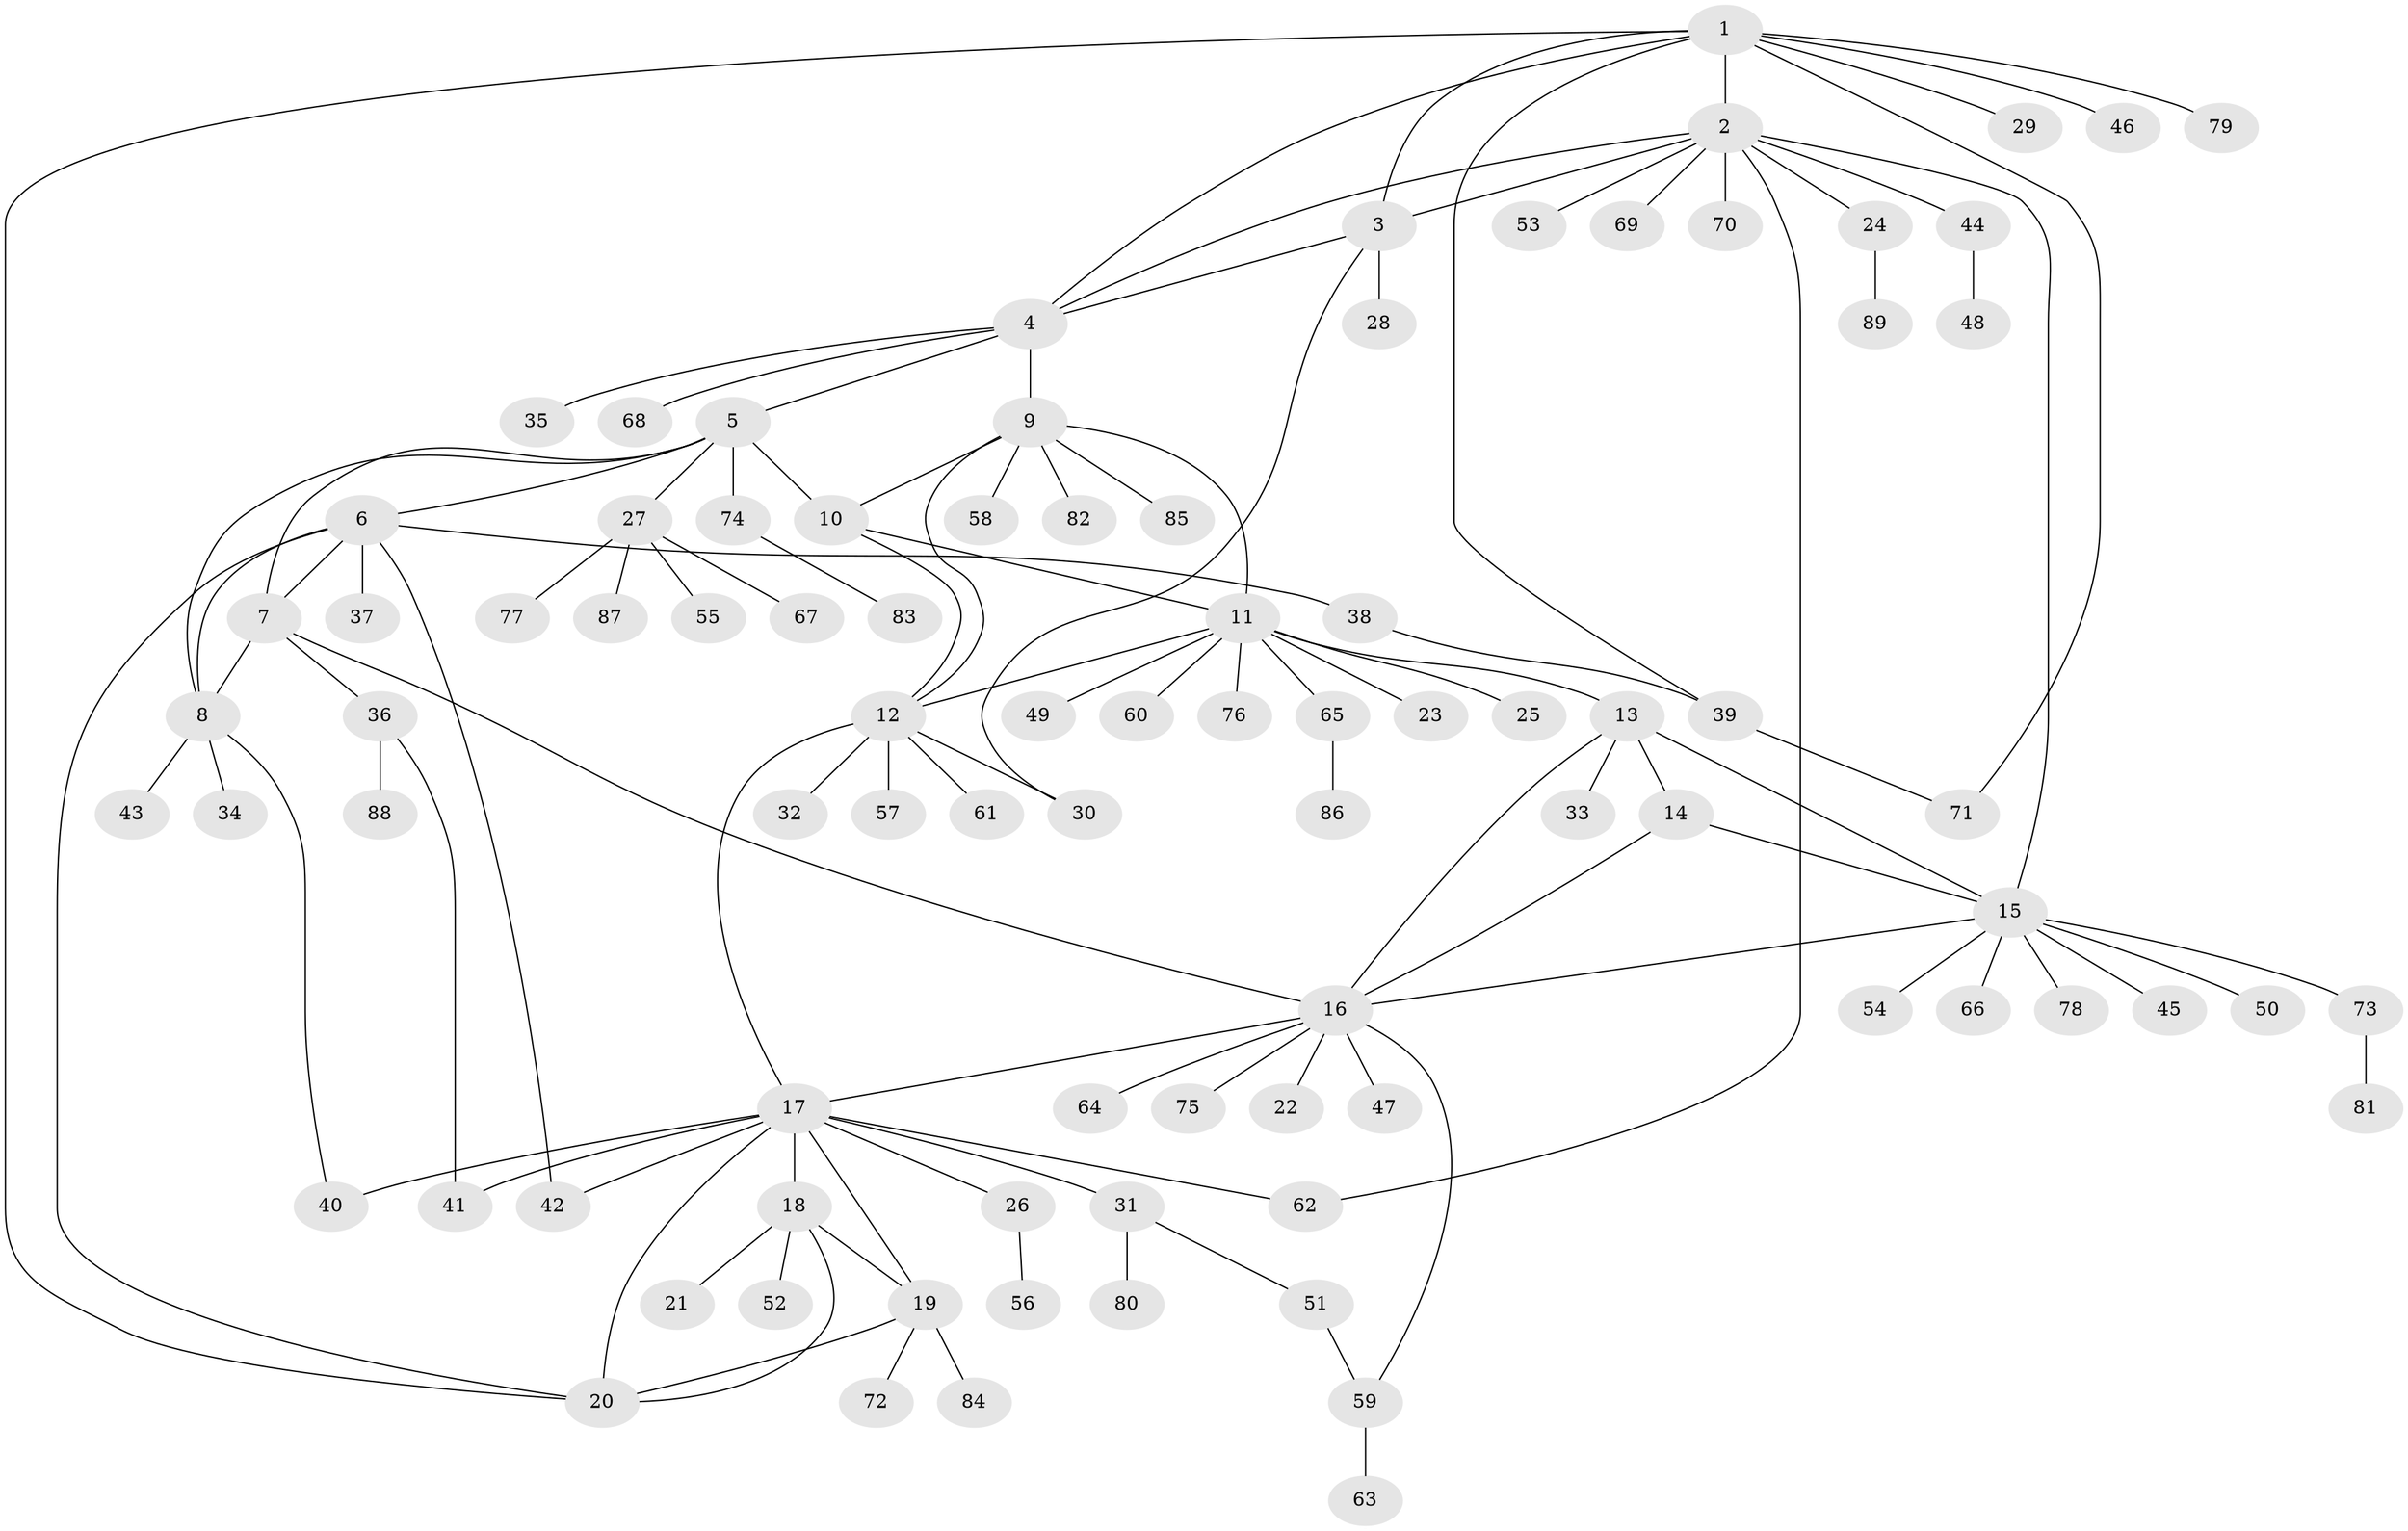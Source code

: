 // Generated by graph-tools (version 1.1) at 2025/15/03/09/25 04:15:52]
// undirected, 89 vertices, 117 edges
graph export_dot {
graph [start="1"]
  node [color=gray90,style=filled];
  1;
  2;
  3;
  4;
  5;
  6;
  7;
  8;
  9;
  10;
  11;
  12;
  13;
  14;
  15;
  16;
  17;
  18;
  19;
  20;
  21;
  22;
  23;
  24;
  25;
  26;
  27;
  28;
  29;
  30;
  31;
  32;
  33;
  34;
  35;
  36;
  37;
  38;
  39;
  40;
  41;
  42;
  43;
  44;
  45;
  46;
  47;
  48;
  49;
  50;
  51;
  52;
  53;
  54;
  55;
  56;
  57;
  58;
  59;
  60;
  61;
  62;
  63;
  64;
  65;
  66;
  67;
  68;
  69;
  70;
  71;
  72;
  73;
  74;
  75;
  76;
  77;
  78;
  79;
  80;
  81;
  82;
  83;
  84;
  85;
  86;
  87;
  88;
  89;
  1 -- 2;
  1 -- 3;
  1 -- 4;
  1 -- 20;
  1 -- 29;
  1 -- 39;
  1 -- 46;
  1 -- 71;
  1 -- 79;
  2 -- 3;
  2 -- 4;
  2 -- 15;
  2 -- 24;
  2 -- 44;
  2 -- 53;
  2 -- 62;
  2 -- 69;
  2 -- 70;
  3 -- 4;
  3 -- 28;
  3 -- 30;
  4 -- 5;
  4 -- 9;
  4 -- 35;
  4 -- 68;
  5 -- 6;
  5 -- 7;
  5 -- 8;
  5 -- 10;
  5 -- 27;
  5 -- 74;
  6 -- 7;
  6 -- 8;
  6 -- 20;
  6 -- 37;
  6 -- 38;
  6 -- 42;
  7 -- 8;
  7 -- 16;
  7 -- 36;
  8 -- 34;
  8 -- 40;
  8 -- 43;
  9 -- 10;
  9 -- 11;
  9 -- 12;
  9 -- 58;
  9 -- 82;
  9 -- 85;
  10 -- 11;
  10 -- 12;
  11 -- 12;
  11 -- 13;
  11 -- 23;
  11 -- 25;
  11 -- 49;
  11 -- 60;
  11 -- 65;
  11 -- 76;
  12 -- 17;
  12 -- 30;
  12 -- 32;
  12 -- 57;
  12 -- 61;
  13 -- 14;
  13 -- 15;
  13 -- 16;
  13 -- 33;
  14 -- 15;
  14 -- 16;
  15 -- 16;
  15 -- 45;
  15 -- 50;
  15 -- 54;
  15 -- 66;
  15 -- 73;
  15 -- 78;
  16 -- 17;
  16 -- 22;
  16 -- 47;
  16 -- 59;
  16 -- 64;
  16 -- 75;
  17 -- 18;
  17 -- 19;
  17 -- 20;
  17 -- 26;
  17 -- 31;
  17 -- 40;
  17 -- 41;
  17 -- 42;
  17 -- 62;
  18 -- 19;
  18 -- 20;
  18 -- 21;
  18 -- 52;
  19 -- 20;
  19 -- 72;
  19 -- 84;
  24 -- 89;
  26 -- 56;
  27 -- 55;
  27 -- 67;
  27 -- 77;
  27 -- 87;
  31 -- 51;
  31 -- 80;
  36 -- 41;
  36 -- 88;
  38 -- 39;
  39 -- 71;
  44 -- 48;
  51 -- 59;
  59 -- 63;
  65 -- 86;
  73 -- 81;
  74 -- 83;
}
